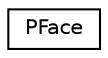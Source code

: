 digraph G
{
  edge [fontname="Helvetica",fontsize="10",labelfontname="Helvetica",labelfontsize="10"];
  node [fontname="Helvetica",fontsize="10",shape=record];
  rankdir=LR;
  Node1 [label="PFace",height=0.2,width=0.4,color="black", fillcolor="white", style="filled",URL="$d1/d2e/structPFace.html"];
}
